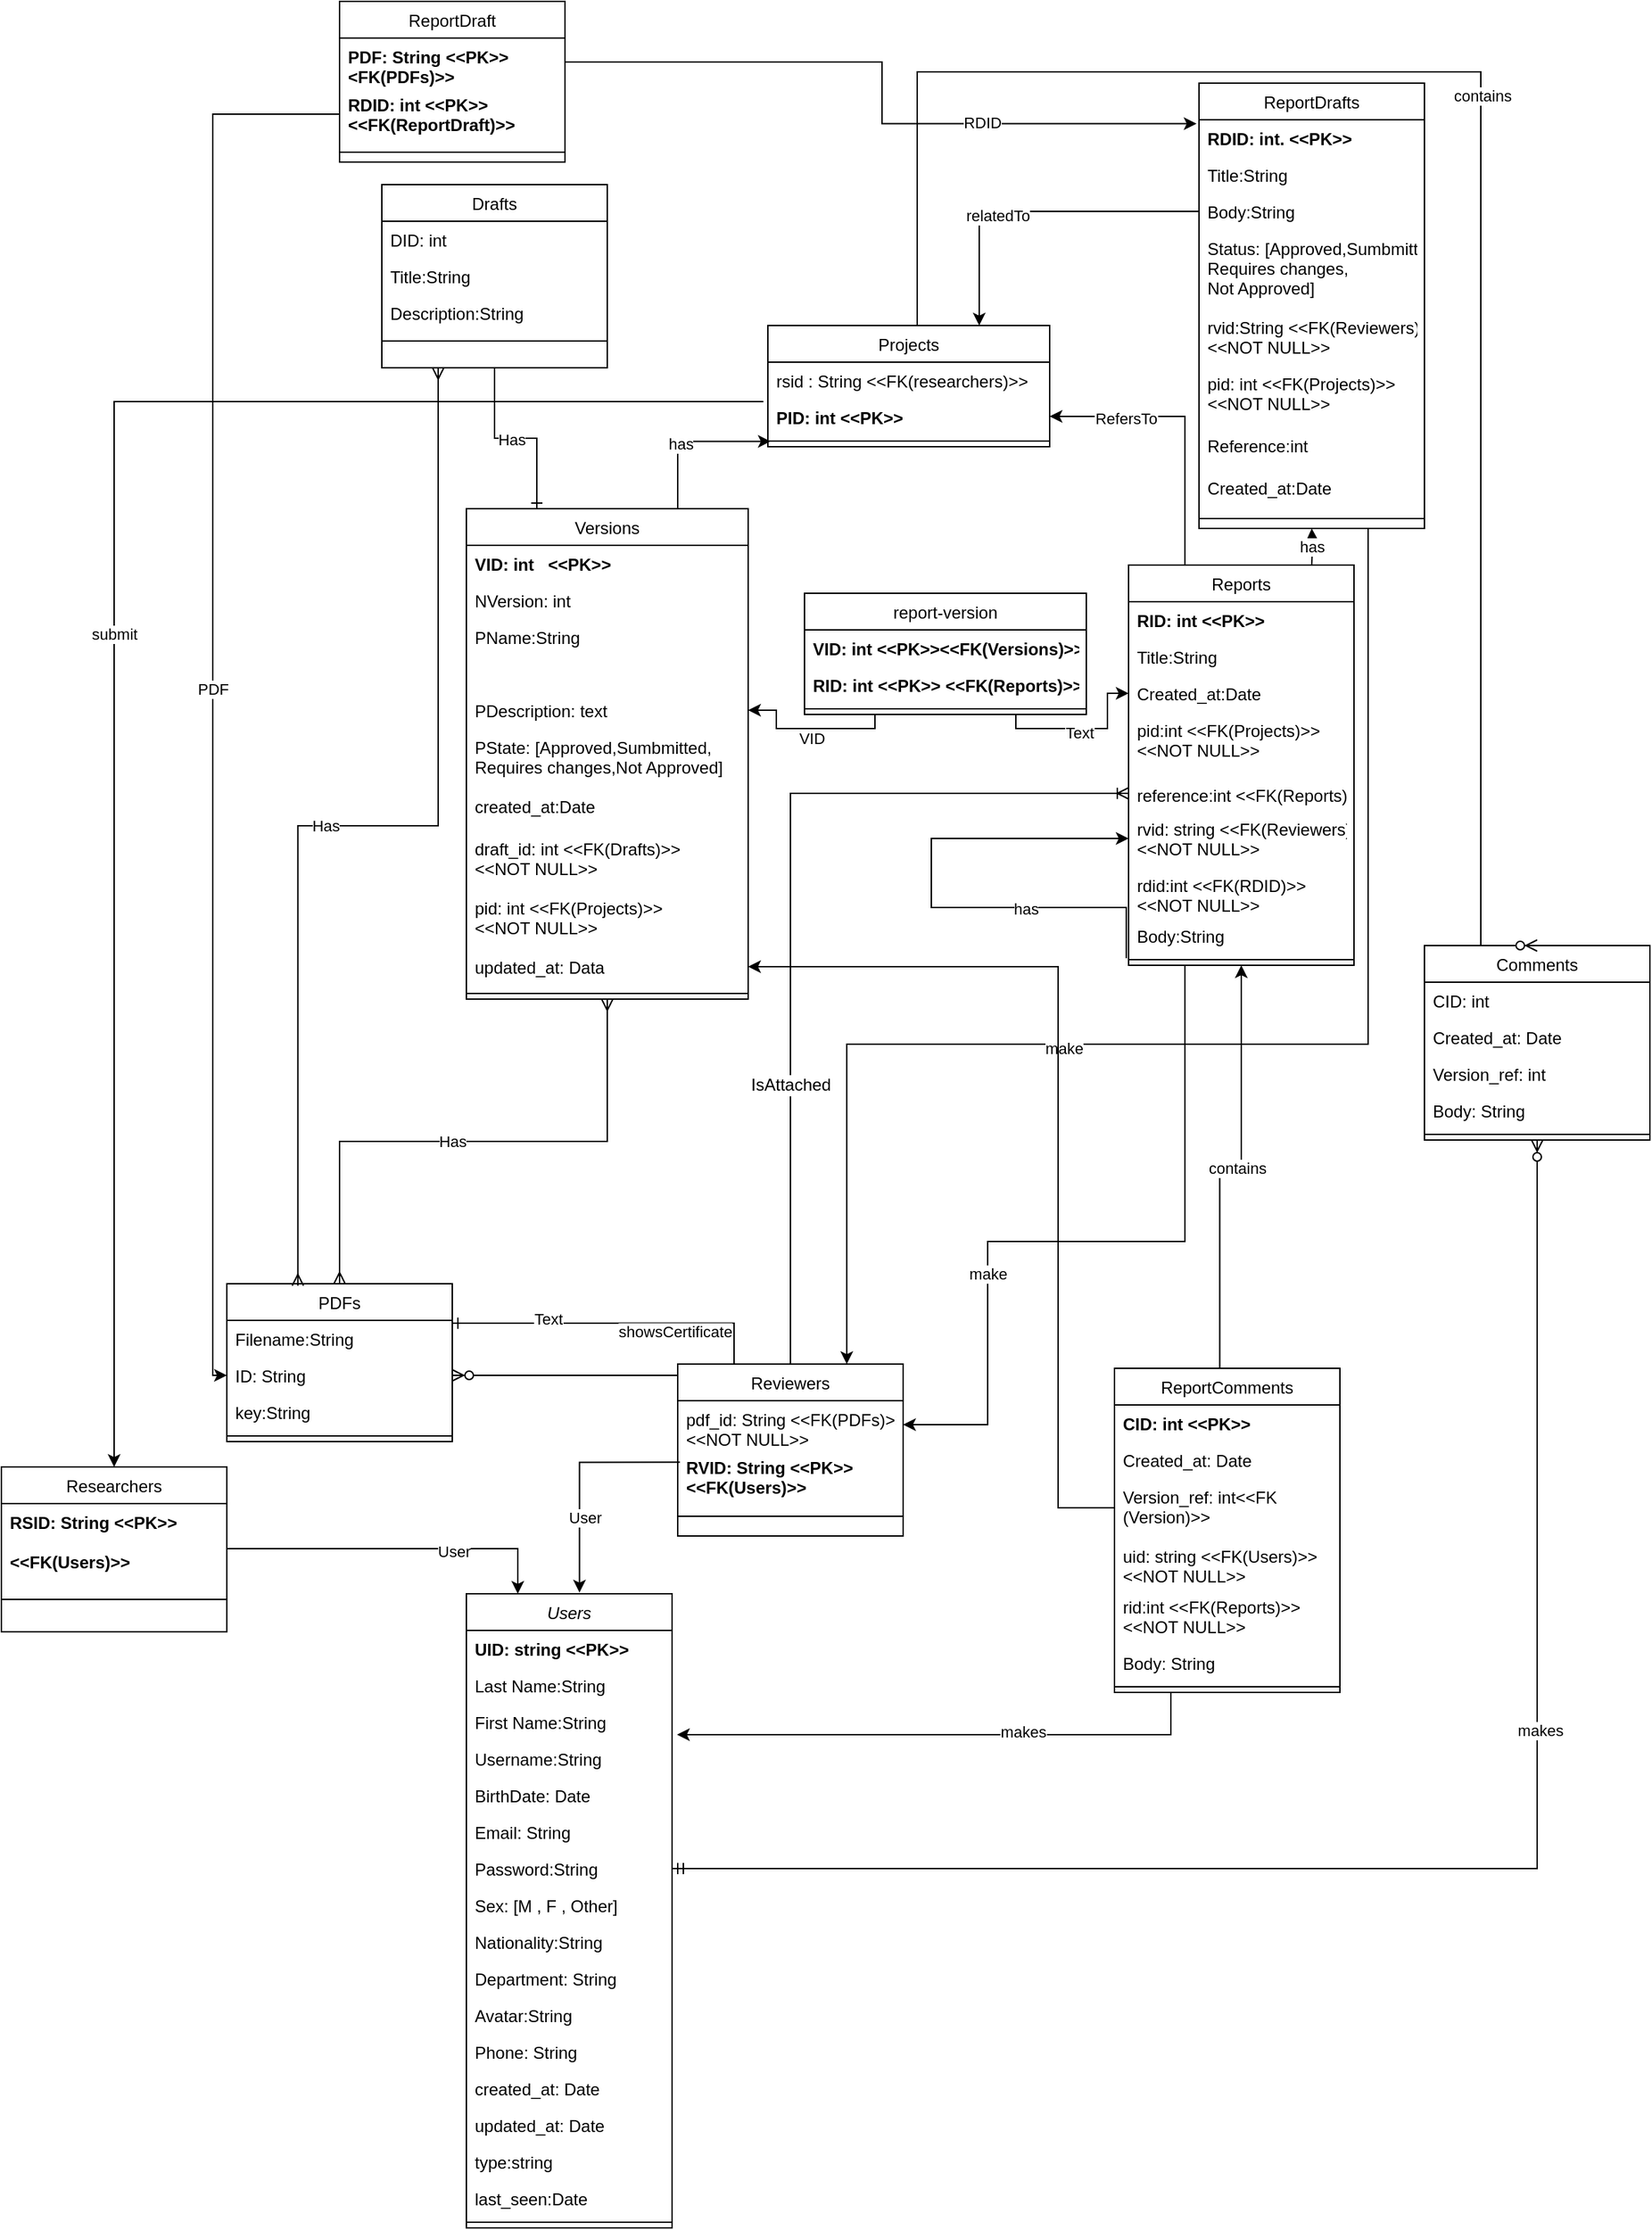 <mxfile version="21.6.6" type="device">
  <diagram id="C5RBs43oDa-KdzZeNtuy" name="Page-1">
    <mxGraphModel dx="1781" dy="1721" grid="1" gridSize="10" guides="1" tooltips="1" connect="1" arrows="1" fold="1" page="1" pageScale="1" pageWidth="827" pageHeight="1169" math="0" shadow="0">
      <root>
        <mxCell id="WIyWlLk6GJQsqaUBKTNV-0" />
        <mxCell id="WIyWlLk6GJQsqaUBKTNV-1" parent="WIyWlLk6GJQsqaUBKTNV-0" />
        <mxCell id="GNHPBiYZyeX198UrOpPf-7" style="edgeStyle=orthogonalEdgeStyle;rounded=0;orthogonalLoop=1;jettySize=auto;html=1;exitX=1;exitY=0.5;exitDx=0;exitDy=0;entryX=0.25;entryY=0;entryDx=0;entryDy=0;" parent="WIyWlLk6GJQsqaUBKTNV-1" source="koSxL7jx7f9n55GaluBz-9" target="lq1cmqwwzfKhn_KJYQur-7" edge="1">
          <mxGeometry relative="1" as="geometry">
            <mxPoint x="80" y="740" as="targetPoint" />
            <mxPoint x="-42.5" y="710" as="sourcePoint" />
          </mxGeometry>
        </mxCell>
        <mxCell id="koSxL7jx7f9n55GaluBz-25" value="User" style="edgeLabel;html=1;align=center;verticalAlign=middle;resizable=0;points=[];" parent="GNHPBiYZyeX198UrOpPf-7" vertex="1" connectable="0">
          <mxGeometry x="0.352" y="-2" relative="1" as="geometry">
            <mxPoint as="offset" />
          </mxGeometry>
        </mxCell>
        <mxCell id="zkfFHV4jXpPFQw0GAbJ--13" value="Versions" style="swimlane;fontStyle=0;align=center;verticalAlign=top;childLayout=stackLayout;horizontal=1;startSize=26;horizontalStack=0;resizeParent=1;resizeLast=0;collapsible=1;marginBottom=0;rounded=0;shadow=0;strokeWidth=1;" parent="WIyWlLk6GJQsqaUBKTNV-1" vertex="1">
          <mxGeometry y="70" width="200" height="348" as="geometry">
            <mxRectangle x="340" y="380" width="170" height="26" as="alternateBounds" />
          </mxGeometry>
        </mxCell>
        <mxCell id="zkfFHV4jXpPFQw0GAbJ--14" value="VID: int   &lt;&lt;PK&gt;&gt;&#xa;" style="text;align=left;verticalAlign=top;spacingLeft=4;spacingRight=4;overflow=hidden;rotatable=0;points=[[0,0.5],[1,0.5]];portConstraint=eastwest;fontStyle=1" parent="zkfFHV4jXpPFQw0GAbJ--13" vertex="1">
          <mxGeometry y="26" width="200" height="26" as="geometry" />
        </mxCell>
        <mxCell id="lq1cmqwwzfKhn_KJYQur-51" value="NVersion: int" style="text;align=left;verticalAlign=top;spacingLeft=4;spacingRight=4;overflow=hidden;rotatable=0;points=[[0,0.5],[1,0.5]];portConstraint=eastwest;" parent="zkfFHV4jXpPFQw0GAbJ--13" vertex="1">
          <mxGeometry y="52" width="200" height="26" as="geometry" />
        </mxCell>
        <mxCell id="lq1cmqwwzfKhn_KJYQur-46" value="PName:String" style="text;align=left;verticalAlign=top;spacingLeft=4;spacingRight=4;overflow=hidden;rotatable=0;points=[[0,0.5],[1,0.5]];portConstraint=eastwest;" parent="zkfFHV4jXpPFQw0GAbJ--13" vertex="1">
          <mxGeometry y="78" width="200" height="26" as="geometry" />
        </mxCell>
        <mxCell id="koSxL7jx7f9n55GaluBz-2" style="text;align=left;verticalAlign=top;spacingLeft=4;spacingRight=4;overflow=hidden;rotatable=0;points=[[0,0.5],[1,0.5]];portConstraint=eastwest;" parent="zkfFHV4jXpPFQw0GAbJ--13" vertex="1">
          <mxGeometry y="104" width="200" height="26" as="geometry" />
        </mxCell>
        <mxCell id="lq1cmqwwzfKhn_KJYQur-47" value="PDescription: text" style="text;align=left;verticalAlign=top;spacingLeft=4;spacingRight=4;overflow=hidden;rotatable=0;points=[[0,0.5],[1,0.5]];portConstraint=eastwest;" parent="zkfFHV4jXpPFQw0GAbJ--13" vertex="1">
          <mxGeometry y="130" width="200" height="26" as="geometry" />
        </mxCell>
        <mxCell id="lq1cmqwwzfKhn_KJYQur-48" value="PState: [Approved,Sumbmitted,&#xa;Requires changes,Not Approved]" style="text;align=left;verticalAlign=top;spacingLeft=4;spacingRight=4;overflow=hidden;rotatable=0;points=[[0,0.5],[1,0.5]];portConstraint=eastwest;" parent="zkfFHV4jXpPFQw0GAbJ--13" vertex="1">
          <mxGeometry y="156" width="200" height="40" as="geometry" />
        </mxCell>
        <mxCell id="GNHPBiYZyeX198UrOpPf-3" value="created_at:Date" style="text;align=left;verticalAlign=middle;spacingLeft=4;spacingRight=4;overflow=hidden;rotatable=0;points=[[0,0.5],[1,0.5]];portConstraint=eastwest;" parent="zkfFHV4jXpPFQw0GAbJ--13" vertex="1">
          <mxGeometry y="196" width="200" height="30" as="geometry" />
        </mxCell>
        <mxCell id="koSxL7jx7f9n55GaluBz-0" value="draft_id: int &lt;&lt;FK(Drafts)&gt;&gt;&#xa;&lt;&lt;NOT NULL&gt;&gt;" style="text;align=left;verticalAlign=middle;spacingLeft=4;spacingRight=4;overflow=hidden;rotatable=0;points=[[0,0.5],[1,0.5]];portConstraint=eastwest;" parent="zkfFHV4jXpPFQw0GAbJ--13" vertex="1">
          <mxGeometry y="226" width="200" height="44" as="geometry" />
        </mxCell>
        <mxCell id="koSxL7jx7f9n55GaluBz-1" value="pid: int &lt;&lt;FK(Projects)&gt;&gt;&#xa;&lt;&lt;NOT NULL&gt;&gt;" style="text;align=left;verticalAlign=middle;spacingLeft=4;spacingRight=4;overflow=hidden;rotatable=0;points=[[0,0.5],[1,0.5]];portConstraint=eastwest;" parent="zkfFHV4jXpPFQw0GAbJ--13" vertex="1">
          <mxGeometry y="270" width="200" height="40" as="geometry" />
        </mxCell>
        <mxCell id="GNHPBiYZyeX198UrOpPf-4" value="updated_at: Data" style="text;align=left;verticalAlign=middle;spacingLeft=4;spacingRight=4;overflow=hidden;rotatable=0;points=[[0,0.5],[1,0.5]];portConstraint=eastwest;" parent="zkfFHV4jXpPFQw0GAbJ--13" vertex="1">
          <mxGeometry y="310" width="200" height="30" as="geometry" />
        </mxCell>
        <mxCell id="zkfFHV4jXpPFQw0GAbJ--15" value="" style="line;html=1;strokeWidth=1;align=left;verticalAlign=middle;spacingTop=-1;spacingLeft=3;spacingRight=3;rotatable=0;labelPosition=right;points=[];portConstraint=eastwest;" parent="zkfFHV4jXpPFQw0GAbJ--13" vertex="1">
          <mxGeometry y="340" width="200" height="8" as="geometry" />
        </mxCell>
        <mxCell id="lq1cmqwwzfKhn_KJYQur-49" style="edgeStyle=orthogonalEdgeStyle;rounded=0;orthogonalLoop=1;jettySize=auto;html=1;exitX=1;exitY=0.5;exitDx=0;exitDy=0;" parent="zkfFHV4jXpPFQw0GAbJ--13" source="lq1cmqwwzfKhn_KJYQur-47" target="lq1cmqwwzfKhn_KJYQur-47" edge="1">
          <mxGeometry relative="1" as="geometry" />
        </mxCell>
        <mxCell id="lq1cmqwwzfKhn_KJYQur-50" style="edgeStyle=orthogonalEdgeStyle;rounded=0;orthogonalLoop=1;jettySize=auto;html=1;exitX=1;exitY=0.5;exitDx=0;exitDy=0;" parent="zkfFHV4jXpPFQw0GAbJ--13" source="lq1cmqwwzfKhn_KJYQur-47" target="lq1cmqwwzfKhn_KJYQur-47" edge="1">
          <mxGeometry relative="1" as="geometry" />
        </mxCell>
        <mxCell id="lq1cmqwwzfKhn_KJYQur-43" value="PDFs" style="swimlane;fontStyle=0;align=center;verticalAlign=top;childLayout=stackLayout;horizontal=1;startSize=26;horizontalStack=0;resizeParent=1;resizeLast=0;collapsible=1;marginBottom=0;rounded=0;shadow=0;strokeWidth=1;" parent="WIyWlLk6GJQsqaUBKTNV-1" vertex="1">
          <mxGeometry x="-170" y="620" width="160" height="112" as="geometry">
            <mxRectangle x="340" y="380" width="170" height="26" as="alternateBounds" />
          </mxGeometry>
        </mxCell>
        <mxCell id="GNHPBiYZyeX198UrOpPf-59" value="Filename:String" style="text;align=left;verticalAlign=top;spacingLeft=4;spacingRight=4;overflow=hidden;rotatable=0;points=[[0,0.5],[1,0.5]];portConstraint=eastwest;" parent="lq1cmqwwzfKhn_KJYQur-43" vertex="1">
          <mxGeometry y="26" width="160" height="26" as="geometry" />
        </mxCell>
        <mxCell id="lq1cmqwwzfKhn_KJYQur-44" value="ID: String" style="text;align=left;verticalAlign=top;spacingLeft=4;spacingRight=4;overflow=hidden;rotatable=0;points=[[0,0.5],[1,0.5]];portConstraint=eastwest;" parent="lq1cmqwwzfKhn_KJYQur-43" vertex="1">
          <mxGeometry y="52" width="160" height="26" as="geometry" />
        </mxCell>
        <mxCell id="XqjmY5lZrPrehgrlhh_0-0" value="key:String" style="text;align=left;verticalAlign=top;spacingLeft=4;spacingRight=4;overflow=hidden;rotatable=0;points=[[0,0.5],[1,0.5]];portConstraint=eastwest;" parent="lq1cmqwwzfKhn_KJYQur-43" vertex="1">
          <mxGeometry y="78" width="160" height="26" as="geometry" />
        </mxCell>
        <mxCell id="lq1cmqwwzfKhn_KJYQur-45" value="" style="line;html=1;strokeWidth=1;align=left;verticalAlign=middle;spacingTop=-1;spacingLeft=3;spacingRight=3;rotatable=0;labelPosition=right;points=[];portConstraint=eastwest;" parent="lq1cmqwwzfKhn_KJYQur-43" vertex="1">
          <mxGeometry y="104" width="160" height="8" as="geometry" />
        </mxCell>
        <mxCell id="lq1cmqwwzfKhn_KJYQur-52" value="Reports" style="swimlane;fontStyle=0;align=center;verticalAlign=top;childLayout=stackLayout;horizontal=1;startSize=26;horizontalStack=0;resizeParent=1;resizeLast=0;collapsible=1;marginBottom=0;rounded=0;shadow=0;strokeWidth=1;" parent="WIyWlLk6GJQsqaUBKTNV-1" vertex="1">
          <mxGeometry x="470" y="110" width="160" height="284" as="geometry">
            <mxRectangle x="340" y="380" width="170" height="26" as="alternateBounds" />
          </mxGeometry>
        </mxCell>
        <mxCell id="lq1cmqwwzfKhn_KJYQur-53" value="RID: int &lt;&lt;PK&gt;&gt;" style="text;align=left;verticalAlign=top;spacingLeft=4;spacingRight=4;overflow=hidden;rotatable=0;points=[[0,0.5],[1,0.5]];portConstraint=eastwest;fontStyle=1" parent="lq1cmqwwzfKhn_KJYQur-52" vertex="1">
          <mxGeometry y="26" width="160" height="26" as="geometry" />
        </mxCell>
        <mxCell id="lq1cmqwwzfKhn_KJYQur-76" value="Title:String&#xa;" style="text;align=left;verticalAlign=top;spacingLeft=4;spacingRight=4;overflow=hidden;rotatable=0;points=[[0,0.5],[1,0.5]];portConstraint=eastwest;" parent="lq1cmqwwzfKhn_KJYQur-52" vertex="1">
          <mxGeometry y="52" width="160" height="26" as="geometry" />
        </mxCell>
        <mxCell id="GNHPBiYZyeX198UrOpPf-60" value="Created_at:Date" style="text;align=left;verticalAlign=top;spacingLeft=4;spacingRight=4;overflow=hidden;rotatable=0;points=[[0,0.5],[1,0.5]];portConstraint=eastwest;" parent="lq1cmqwwzfKhn_KJYQur-52" vertex="1">
          <mxGeometry y="78" width="160" height="26" as="geometry" />
        </mxCell>
        <mxCell id="koSxL7jx7f9n55GaluBz-52" value="pid:int &lt;&lt;FK(Projects)&gt;&gt;&#xa;&lt;&lt;NOT NULL&gt;&gt;" style="text;align=left;verticalAlign=top;spacingLeft=4;spacingRight=4;overflow=hidden;rotatable=0;points=[[0,0.5],[1,0.5]];portConstraint=eastwest;" parent="lq1cmqwwzfKhn_KJYQur-52" vertex="1">
          <mxGeometry y="104" width="160" height="46" as="geometry" />
        </mxCell>
        <mxCell id="koSxL7jx7f9n55GaluBz-55" value="reference:int &lt;&lt;FK(Reports)&gt;&gt;" style="text;align=left;verticalAlign=top;spacingLeft=4;spacingRight=4;overflow=hidden;rotatable=0;points=[[0,0.5],[1,0.5]];portConstraint=eastwest;" parent="lq1cmqwwzfKhn_KJYQur-52" vertex="1">
          <mxGeometry y="150" width="160" height="24" as="geometry" />
        </mxCell>
        <mxCell id="koSxL7jx7f9n55GaluBz-53" value="rvid: string &lt;&lt;FK(Reviewers)&gt;&gt;&#xa;&lt;&lt;NOT NULL&gt;&gt;" style="text;align=left;verticalAlign=top;spacingLeft=4;spacingRight=4;overflow=hidden;rotatable=0;points=[[0,0.5],[1,0.5]];portConstraint=eastwest;" parent="lq1cmqwwzfKhn_KJYQur-52" vertex="1">
          <mxGeometry y="174" width="160" height="40" as="geometry" />
        </mxCell>
        <mxCell id="koSxL7jx7f9n55GaluBz-64" value="rdid:int &lt;&lt;FK(RDID)&gt;&gt;&#xa;&lt;&lt;NOT NULL&gt;&gt;" style="text;align=left;verticalAlign=top;spacingLeft=4;spacingRight=4;overflow=hidden;rotatable=0;points=[[0,0.5],[1,0.5]];portConstraint=eastwest;" parent="lq1cmqwwzfKhn_KJYQur-52" vertex="1">
          <mxGeometry y="214" width="160" height="36" as="geometry" />
        </mxCell>
        <mxCell id="lq1cmqwwzfKhn_KJYQur-77" value="Body:String" style="text;align=left;verticalAlign=top;spacingLeft=4;spacingRight=4;overflow=hidden;rotatable=0;points=[[0,0.5],[1,0.5]];portConstraint=eastwest;" parent="lq1cmqwwzfKhn_KJYQur-52" vertex="1">
          <mxGeometry y="250" width="160" height="26" as="geometry" />
        </mxCell>
        <mxCell id="lq1cmqwwzfKhn_KJYQur-54" value="" style="line;html=1;strokeWidth=1;align=left;verticalAlign=middle;spacingTop=-1;spacingLeft=3;spacingRight=3;rotatable=0;labelPosition=right;points=[];portConstraint=eastwest;" parent="lq1cmqwwzfKhn_KJYQur-52" vertex="1">
          <mxGeometry y="276" width="160" height="8" as="geometry" />
        </mxCell>
        <mxCell id="koSxL7jx7f9n55GaluBz-58" value="" style="endArrow=classic;html=1;rounded=0;edgeStyle=orthogonalEdgeStyle;entryX=0;entryY=0.5;entryDx=0;entryDy=0;exitX=-0.01;exitY=1.113;exitDx=0;exitDy=0;exitPerimeter=0;" parent="lq1cmqwwzfKhn_KJYQur-52" source="lq1cmqwwzfKhn_KJYQur-77" target="koSxL7jx7f9n55GaluBz-53" edge="1">
          <mxGeometry width="50" height="50" relative="1" as="geometry">
            <mxPoint x="-10" y="330" as="sourcePoint" />
            <mxPoint x="-70" y="220" as="targetPoint" />
            <Array as="points">
              <mxPoint x="-140" y="243" />
              <mxPoint x="-140" y="194" />
            </Array>
          </mxGeometry>
        </mxCell>
        <mxCell id="koSxL7jx7f9n55GaluBz-59" value="has" style="edgeLabel;html=1;align=center;verticalAlign=middle;resizable=0;points=[];" parent="koSxL7jx7f9n55GaluBz-58" vertex="1" connectable="0">
          <mxGeometry x="-0.406" y="1" relative="1" as="geometry">
            <mxPoint as="offset" />
          </mxGeometry>
        </mxCell>
        <mxCell id="lq1cmqwwzfKhn_KJYQur-65" value="" style="fontSize=12;html=1;endArrow=none;rounded=0;exitX=0.5;exitY=0;exitDx=0;exitDy=0;entryX=-0.016;entryY=0.077;entryDx=0;entryDy=0;edgeStyle=orthogonalEdgeStyle;entryPerimeter=0;endFill=0;startArrow=classic;startFill=1;" parent="WIyWlLk6GJQsqaUBKTNV-1" source="koSxL7jx7f9n55GaluBz-8" target="KPdkZmbJMNGxoo4ZxVbR-24" edge="1">
          <mxGeometry width="100" height="100" relative="1" as="geometry">
            <mxPoint x="-339" y="549.968" as="sourcePoint" />
            <mxPoint x="-0.04" y="-15" as="targetPoint" />
          </mxGeometry>
        </mxCell>
        <mxCell id="lq1cmqwwzfKhn_KJYQur-66" value="submit" style="edgeLabel;html=1;align=center;verticalAlign=middle;resizable=0;points=[];" parent="lq1cmqwwzfKhn_KJYQur-65" vertex="1" connectable="0">
          <mxGeometry x="-0.029" relative="1" as="geometry">
            <mxPoint as="offset" />
          </mxGeometry>
        </mxCell>
        <mxCell id="lq1cmqwwzfKhn_KJYQur-69" value="" style="fontSize=12;html=1;endArrow=ERmany;startArrow=ERmany;rounded=0;exitX=0.5;exitY=0;exitDx=0;exitDy=0;edgeStyle=orthogonalEdgeStyle;entryX=0.5;entryY=1;entryDx=0;entryDy=0;" parent="WIyWlLk6GJQsqaUBKTNV-1" source="lq1cmqwwzfKhn_KJYQur-43" target="zkfFHV4jXpPFQw0GAbJ--13" edge="1">
          <mxGeometry width="100" height="100" relative="1" as="geometry">
            <mxPoint x="20" y="410" as="sourcePoint" />
            <mxPoint x="-30" y="360" as="targetPoint" />
          </mxGeometry>
        </mxCell>
        <mxCell id="lq1cmqwwzfKhn_KJYQur-70" value="Has" style="edgeLabel;html=1;align=center;verticalAlign=middle;resizable=0;points=[];" parent="lq1cmqwwzfKhn_KJYQur-69" vertex="1" connectable="0">
          <mxGeometry x="-0.079" relative="1" as="geometry">
            <mxPoint as="offset" />
          </mxGeometry>
        </mxCell>
        <mxCell id="lq1cmqwwzfKhn_KJYQur-7" value="Users" style="swimlane;fontStyle=2;align=center;verticalAlign=top;childLayout=stackLayout;horizontal=1;startSize=26;horizontalStack=0;resizeParent=1;resizeLast=0;collapsible=1;marginBottom=0;rounded=0;shadow=0;strokeWidth=1;" parent="WIyWlLk6GJQsqaUBKTNV-1" vertex="1">
          <mxGeometry y="840" width="146" height="450" as="geometry">
            <mxRectangle x="280" y="120" width="160" height="26" as="alternateBounds" />
          </mxGeometry>
        </mxCell>
        <mxCell id="koSxL7jx7f9n55GaluBz-3" value="UID: string &lt;&lt;PK&gt;&gt;" style="text;align=left;verticalAlign=top;spacingLeft=4;spacingRight=4;overflow=hidden;rotatable=0;points=[[0,0.5],[1,0.5]];portConstraint=eastwest;rounded=0;shadow=0;html=0;fontStyle=1" parent="lq1cmqwwzfKhn_KJYQur-7" vertex="1">
          <mxGeometry y="26" width="146" height="26" as="geometry" />
        </mxCell>
        <mxCell id="lq1cmqwwzfKhn_KJYQur-18" value="Last Name:String&#xa;" style="text;align=left;verticalAlign=top;spacingLeft=4;spacingRight=4;overflow=hidden;rotatable=0;points=[[0,0.5],[1,0.5]];portConstraint=eastwest;rounded=0;shadow=0;html=0;" parent="lq1cmqwwzfKhn_KJYQur-7" vertex="1">
          <mxGeometry y="52" width="146" height="26" as="geometry" />
        </mxCell>
        <mxCell id="XqjmY5lZrPrehgrlhh_0-7" value="First Name:String" style="text;align=left;verticalAlign=top;spacingLeft=4;spacingRight=4;overflow=hidden;rotatable=0;points=[[0,0.5],[1,0.5]];portConstraint=eastwest;rounded=0;shadow=0;html=0;" parent="lq1cmqwwzfKhn_KJYQur-7" vertex="1">
          <mxGeometry y="78" width="146" height="26" as="geometry" />
        </mxCell>
        <mxCell id="XqjmY5lZrPrehgrlhh_0-8" value="Username:String" style="text;align=left;verticalAlign=top;spacingLeft=4;spacingRight=4;overflow=hidden;rotatable=0;points=[[0,0.5],[1,0.5]];portConstraint=eastwest;rounded=0;shadow=0;html=0;" parent="lq1cmqwwzfKhn_KJYQur-7" vertex="1">
          <mxGeometry y="104" width="146" height="26" as="geometry" />
        </mxCell>
        <mxCell id="lq1cmqwwzfKhn_KJYQur-17" value="BirthDate: Date" style="text;align=left;verticalAlign=top;spacingLeft=4;spacingRight=4;overflow=hidden;rotatable=0;points=[[0,0.5],[1,0.5]];portConstraint=eastwest;rounded=0;shadow=0;html=0;" parent="lq1cmqwwzfKhn_KJYQur-7" vertex="1">
          <mxGeometry y="130" width="146" height="26" as="geometry" />
        </mxCell>
        <mxCell id="lq1cmqwwzfKhn_KJYQur-25" value="Email: String" style="text;align=left;verticalAlign=top;spacingLeft=4;spacingRight=4;overflow=hidden;rotatable=0;points=[[0,0.5],[1,0.5]];portConstraint=eastwest;rounded=0;shadow=0;html=0;" parent="lq1cmqwwzfKhn_KJYQur-7" vertex="1">
          <mxGeometry y="156" width="146" height="26" as="geometry" />
        </mxCell>
        <mxCell id="lq1cmqwwzfKhn_KJYQur-24" value="Password:String" style="text;align=left;verticalAlign=top;spacingLeft=4;spacingRight=4;overflow=hidden;rotatable=0;points=[[0,0.5],[1,0.5]];portConstraint=eastwest;rounded=0;shadow=0;html=0;" parent="lq1cmqwwzfKhn_KJYQur-7" vertex="1">
          <mxGeometry y="182" width="146" height="26" as="geometry" />
        </mxCell>
        <mxCell id="lq1cmqwwzfKhn_KJYQur-23" value="Sex: [M , F , Other]" style="text;align=left;verticalAlign=top;spacingLeft=4;spacingRight=4;overflow=hidden;rotatable=0;points=[[0,0.5],[1,0.5]];portConstraint=eastwest;rounded=0;shadow=0;html=0;" parent="lq1cmqwwzfKhn_KJYQur-7" vertex="1">
          <mxGeometry y="208" width="146" height="26" as="geometry" />
        </mxCell>
        <mxCell id="lq1cmqwwzfKhn_KJYQur-22" value="Nationality:String" style="text;align=left;verticalAlign=top;spacingLeft=4;spacingRight=4;overflow=hidden;rotatable=0;points=[[0,0.5],[1,0.5]];portConstraint=eastwest;rounded=0;shadow=0;html=0;" parent="lq1cmqwwzfKhn_KJYQur-7" vertex="1">
          <mxGeometry y="234" width="146" height="26" as="geometry" />
        </mxCell>
        <mxCell id="YdfEmkate--qVVGQjoZa-21" value="Department: String" style="text;align=left;verticalAlign=top;spacingLeft=4;spacingRight=4;overflow=hidden;rotatable=0;points=[[0,0.5],[1,0.5]];portConstraint=eastwest;rounded=0;shadow=0;html=0;" parent="lq1cmqwwzfKhn_KJYQur-7" vertex="1">
          <mxGeometry y="260" width="146" height="26" as="geometry" />
        </mxCell>
        <mxCell id="lq1cmqwwzfKhn_KJYQur-21" value="Avatar:String" style="text;align=left;verticalAlign=top;spacingLeft=4;spacingRight=4;overflow=hidden;rotatable=0;points=[[0,0.5],[1,0.5]];portConstraint=eastwest;rounded=0;shadow=0;html=0;" parent="lq1cmqwwzfKhn_KJYQur-7" vertex="1">
          <mxGeometry y="286" width="146" height="26" as="geometry" />
        </mxCell>
        <mxCell id="KPdkZmbJMNGxoo4ZxVbR-0" value="Phone: String " style="text;align=left;verticalAlign=top;spacingLeft=4;spacingRight=4;overflow=hidden;rotatable=0;points=[[0,0.5],[1,0.5]];portConstraint=eastwest;rounded=0;shadow=0;html=0;" parent="lq1cmqwwzfKhn_KJYQur-7" vertex="1">
          <mxGeometry y="312" width="146" height="26" as="geometry" />
        </mxCell>
        <mxCell id="XqjmY5lZrPrehgrlhh_0-10" value="created_at: Date" style="text;align=left;verticalAlign=top;spacingLeft=4;spacingRight=4;overflow=hidden;rotatable=0;points=[[0,0.5],[1,0.5]];portConstraint=eastwest;rounded=0;shadow=0;html=0;" parent="lq1cmqwwzfKhn_KJYQur-7" vertex="1">
          <mxGeometry y="338" width="146" height="26" as="geometry" />
        </mxCell>
        <mxCell id="XqjmY5lZrPrehgrlhh_0-11" value="updated_at: Date" style="text;align=left;verticalAlign=top;spacingLeft=4;spacingRight=4;overflow=hidden;rotatable=0;points=[[0,0.5],[1,0.5]];portConstraint=eastwest;rounded=0;shadow=0;html=0;" parent="lq1cmqwwzfKhn_KJYQur-7" vertex="1">
          <mxGeometry y="364" width="146" height="26" as="geometry" />
        </mxCell>
        <mxCell id="koSxL7jx7f9n55GaluBz-4" value="type:string&#xa;" style="text;align=left;verticalAlign=top;spacingLeft=4;spacingRight=4;overflow=hidden;rotatable=0;points=[[0,0.5],[1,0.5]];portConstraint=eastwest;rounded=0;shadow=0;html=0;" parent="lq1cmqwwzfKhn_KJYQur-7" vertex="1">
          <mxGeometry y="390" width="146" height="26" as="geometry" />
        </mxCell>
        <mxCell id="XqjmY5lZrPrehgrlhh_0-12" value="last_seen:Date" style="text;align=left;verticalAlign=top;spacingLeft=4;spacingRight=4;overflow=hidden;rotatable=0;points=[[0,0.5],[1,0.5]];portConstraint=eastwest;rounded=0;shadow=0;html=0;" parent="lq1cmqwwzfKhn_KJYQur-7" vertex="1">
          <mxGeometry y="416" width="146" height="26" as="geometry" />
        </mxCell>
        <mxCell id="lq1cmqwwzfKhn_KJYQur-11" value="" style="line;html=1;strokeWidth=1;align=left;verticalAlign=middle;spacingTop=-1;spacingLeft=3;spacingRight=3;rotatable=0;labelPosition=right;points=[];portConstraint=eastwest;" parent="lq1cmqwwzfKhn_KJYQur-7" vertex="1">
          <mxGeometry y="442" width="146" height="8" as="geometry" />
        </mxCell>
        <mxCell id="YdfEmkate--qVVGQjoZa-13" value="" style="edgeStyle=orthogonalEdgeStyle;fontSize=12;html=1;endArrow=none;endFill=0;rounded=0;exitX=0.5;exitY=1;exitDx=0;exitDy=0;entryX=0.467;entryY=0.003;entryDx=0;entryDy=0;entryPerimeter=0;startArrow=classic;startFill=1;" parent="WIyWlLk6GJQsqaUBKTNV-1" source="lq1cmqwwzfKhn_KJYQur-52" target="GNHPBiYZyeX198UrOpPf-41" edge="1">
          <mxGeometry width="100" height="100" relative="1" as="geometry">
            <mxPoint x="445" y="260" as="sourcePoint" />
            <mxPoint x="445" y="340" as="targetPoint" />
          </mxGeometry>
        </mxCell>
        <mxCell id="YdfEmkate--qVVGQjoZa-14" value="contains" style="edgeLabel;html=1;align=center;verticalAlign=middle;resizable=0;points=[];" parent="YdfEmkate--qVVGQjoZa-13" vertex="1" connectable="0">
          <mxGeometry x="-0.033" y="1" relative="1" as="geometry">
            <mxPoint as="offset" />
          </mxGeometry>
        </mxCell>
        <mxCell id="YdfEmkate--qVVGQjoZa-29" value="IsAttached" style="edgeStyle=orthogonalEdgeStyle;fontSize=12;html=1;endArrow=ERoneToMany;startArrow=ERzeroToMany;rounded=0;exitX=1;exitY=0.5;exitDx=0;exitDy=0;entryX=0;entryY=0.5;entryDx=0;entryDy=0;" parent="WIyWlLk6GJQsqaUBKTNV-1" source="lq1cmqwwzfKhn_KJYQur-44" target="koSxL7jx7f9n55GaluBz-55" edge="1">
          <mxGeometry width="100" height="100" relative="1" as="geometry">
            <mxPoint x="170" y="484" as="sourcePoint" />
            <mxPoint x="360" y="280" as="targetPoint" />
            <mxPoint as="offset" />
          </mxGeometry>
        </mxCell>
        <mxCell id="XqjmY5lZrPrehgrlhh_0-5" style="rounded=0;orthogonalLoop=1;jettySize=auto;html=1;exitX=0.01;exitY=0.22;exitDx=0;exitDy=0;exitPerimeter=0;edgeStyle=orthogonalEdgeStyle;entryX=0.55;entryY=-0.002;entryDx=0;entryDy=0;entryPerimeter=0;" parent="WIyWlLk6GJQsqaUBKTNV-1" source="koSxL7jx7f9n55GaluBz-14" target="lq1cmqwwzfKhn_KJYQur-7" edge="1">
          <mxGeometry relative="1" as="geometry">
            <mxPoint x="80" y="740" as="targetPoint" />
            <mxPoint x="147.5" y="592" as="sourcePoint" />
          </mxGeometry>
        </mxCell>
        <mxCell id="koSxL7jx7f9n55GaluBz-26" value="User" style="edgeLabel;html=1;align=center;verticalAlign=middle;resizable=0;points=[];" parent="XqjmY5lZrPrehgrlhh_0-5" vertex="1" connectable="0">
          <mxGeometry x="0.346" y="3" relative="1" as="geometry">
            <mxPoint as="offset" />
          </mxGeometry>
        </mxCell>
        <mxCell id="KPdkZmbJMNGxoo4ZxVbR-23" value="Projects" style="swimlane;fontStyle=0;align=center;verticalAlign=top;childLayout=stackLayout;horizontal=1;startSize=26;horizontalStack=0;resizeParent=1;resizeLast=0;collapsible=1;marginBottom=0;rounded=0;shadow=0;strokeWidth=1;" parent="WIyWlLk6GJQsqaUBKTNV-1" vertex="1">
          <mxGeometry x="214" y="-60" width="200" height="86" as="geometry">
            <mxRectangle x="550" y="140" width="160" height="26" as="alternateBounds" />
          </mxGeometry>
        </mxCell>
        <mxCell id="koSxL7jx7f9n55GaluBz-66" value="rsid : String &lt;&lt;FK(researchers)&gt;&gt;" style="text;align=left;verticalAlign=top;spacingLeft=4;spacingRight=4;overflow=hidden;rotatable=0;points=[[0,0.5],[1,0.5]];portConstraint=eastwest;" parent="KPdkZmbJMNGxoo4ZxVbR-23" vertex="1">
          <mxGeometry y="26" width="200" height="26" as="geometry" />
        </mxCell>
        <mxCell id="KPdkZmbJMNGxoo4ZxVbR-24" value="PID: int &lt;&lt;PK&gt;&gt;" style="text;align=left;verticalAlign=top;spacingLeft=4;spacingRight=4;overflow=hidden;rotatable=0;points=[[0,0.5],[1,0.5]];portConstraint=eastwest;fontStyle=1" parent="KPdkZmbJMNGxoo4ZxVbR-23" vertex="1">
          <mxGeometry y="52" width="200" height="26" as="geometry" />
        </mxCell>
        <mxCell id="KPdkZmbJMNGxoo4ZxVbR-25" value="" style="line;html=1;strokeWidth=1;align=left;verticalAlign=middle;spacingTop=-1;spacingLeft=3;spacingRight=3;rotatable=0;labelPosition=right;points=[];portConstraint=eastwest;" parent="KPdkZmbJMNGxoo4ZxVbR-23" vertex="1">
          <mxGeometry y="78" width="200" height="8" as="geometry" />
        </mxCell>
        <mxCell id="GNHPBiYZyeX198UrOpPf-8" value="ReportDrafts" style="swimlane;fontStyle=0;align=center;verticalAlign=top;childLayout=stackLayout;horizontal=1;startSize=26;horizontalStack=0;resizeParent=1;resizeLast=0;collapsible=1;marginBottom=0;rounded=0;shadow=0;strokeWidth=1;" parent="WIyWlLk6GJQsqaUBKTNV-1" vertex="1">
          <mxGeometry x="520" y="-232" width="160" height="316" as="geometry">
            <mxRectangle x="340" y="380" width="170" height="26" as="alternateBounds" />
          </mxGeometry>
        </mxCell>
        <mxCell id="GNHPBiYZyeX198UrOpPf-9" value="RDID: int. &lt;&lt;PK&gt;&gt;" style="text;align=left;verticalAlign=top;spacingLeft=4;spacingRight=4;overflow=hidden;rotatable=0;points=[[0,0.5],[1,0.5]];portConstraint=eastwest;fontStyle=1" parent="GNHPBiYZyeX198UrOpPf-8" vertex="1">
          <mxGeometry y="26" width="160" height="26" as="geometry" />
        </mxCell>
        <mxCell id="GNHPBiYZyeX198UrOpPf-10" value="Title:String&#xa;" style="text;align=left;verticalAlign=top;spacingLeft=4;spacingRight=4;overflow=hidden;rotatable=0;points=[[0,0.5],[1,0.5]];portConstraint=eastwest;" parent="GNHPBiYZyeX198UrOpPf-8" vertex="1">
          <mxGeometry y="52" width="160" height="26" as="geometry" />
        </mxCell>
        <mxCell id="GNHPBiYZyeX198UrOpPf-11" value="Body:String" style="text;align=left;verticalAlign=top;spacingLeft=4;spacingRight=4;overflow=hidden;rotatable=0;points=[[0,0.5],[1,0.5]];portConstraint=eastwest;" parent="GNHPBiYZyeX198UrOpPf-8" vertex="1">
          <mxGeometry y="78" width="160" height="26" as="geometry" />
        </mxCell>
        <mxCell id="GNHPBiYZyeX198UrOpPf-13" value="Status: [Approved,Sumbmitted,&#xa;Requires changes,&#xa;Not Approved]" style="text;align=left;verticalAlign=top;spacingLeft=4;spacingRight=4;overflow=hidden;rotatable=0;points=[[0,0.5],[1,0.5]];portConstraint=eastwest;" parent="GNHPBiYZyeX198UrOpPf-8" vertex="1">
          <mxGeometry y="104" width="160" height="56" as="geometry" />
        </mxCell>
        <mxCell id="koSxL7jx7f9n55GaluBz-19" value="rvid:String &lt;&lt;FK(Reviewers)&gt;&gt;&#xa;&lt;&lt;NOT NULL&gt;&gt;" style="text;align=left;verticalAlign=top;spacingLeft=4;spacingRight=4;overflow=hidden;rotatable=0;points=[[0,0.5],[1,0.5]];portConstraint=eastwest;" parent="GNHPBiYZyeX198UrOpPf-8" vertex="1">
          <mxGeometry y="160" width="160" height="40" as="geometry" />
        </mxCell>
        <mxCell id="koSxL7jx7f9n55GaluBz-20" value="pid: int &lt;&lt;FK(Projects)&gt;&gt;&#xa;&lt;&lt;NOT NULL&gt;&gt;" style="text;align=left;verticalAlign=top;spacingLeft=4;spacingRight=4;overflow=hidden;rotatable=0;points=[[0,0.5],[1,0.5]];portConstraint=eastwest;" parent="GNHPBiYZyeX198UrOpPf-8" vertex="1">
          <mxGeometry y="200" width="160" height="44" as="geometry" />
        </mxCell>
        <mxCell id="GNHPBiYZyeX198UrOpPf-61" value="Reference:int" style="text;align=left;verticalAlign=top;spacingLeft=4;spacingRight=4;overflow=hidden;rotatable=0;points=[[0,0.5],[1,0.5]];portConstraint=eastwest;" parent="GNHPBiYZyeX198UrOpPf-8" vertex="1">
          <mxGeometry y="244" width="160" height="30" as="geometry" />
        </mxCell>
        <mxCell id="GNHPBiYZyeX198UrOpPf-15" value="Created_at:Date" style="text;align=left;verticalAlign=top;spacingLeft=4;spacingRight=4;overflow=hidden;rotatable=0;points=[[0,0.5],[1,0.5]];portConstraint=eastwest;" parent="GNHPBiYZyeX198UrOpPf-8" vertex="1">
          <mxGeometry y="274" width="160" height="28" as="geometry" />
        </mxCell>
        <mxCell id="GNHPBiYZyeX198UrOpPf-12" value="" style="line;html=1;strokeWidth=1;align=left;verticalAlign=middle;spacingTop=-1;spacingLeft=3;spacingRight=3;rotatable=0;labelPosition=right;points=[];portConstraint=eastwest;" parent="GNHPBiYZyeX198UrOpPf-8" vertex="1">
          <mxGeometry y="302" width="160" height="14" as="geometry" />
        </mxCell>
        <mxCell id="GNHPBiYZyeX198UrOpPf-21" value="" style="fontSize=12;html=1;endArrow=ERone;startArrow=none;rounded=0;exitX=0.25;exitY=0;exitDx=0;exitDy=0;edgeStyle=orthogonalEdgeStyle;entryX=1;entryY=0.25;entryDx=0;entryDy=0;startFill=0;endFill=0;" parent="WIyWlLk6GJQsqaUBKTNV-1" source="koSxL7jx7f9n55GaluBz-13" target="lq1cmqwwzfKhn_KJYQur-43" edge="1">
          <mxGeometry width="100" height="100" relative="1" as="geometry">
            <mxPoint x="242.5" y="550" as="sourcePoint" />
            <mxPoint x="110" y="516" as="targetPoint" />
          </mxGeometry>
        </mxCell>
        <mxCell id="GNHPBiYZyeX198UrOpPf-22" value="showsCertificate&lt;br&gt;" style="edgeLabel;html=1;align=center;verticalAlign=middle;resizable=0;points=[];" parent="GNHPBiYZyeX198UrOpPf-21" vertex="1" connectable="0">
          <mxGeometry x="-0.134" y="1" relative="1" as="geometry">
            <mxPoint x="28" y="5" as="offset" />
          </mxGeometry>
        </mxCell>
        <mxCell id="koSxL7jx7f9n55GaluBz-18" value="Text" style="edgeLabel;html=1;align=center;verticalAlign=middle;resizable=0;points=[];" parent="GNHPBiYZyeX198UrOpPf-21" vertex="1" connectable="0">
          <mxGeometry x="0.412" y="-3" relative="1" as="geometry">
            <mxPoint as="offset" />
          </mxGeometry>
        </mxCell>
        <mxCell id="GNHPBiYZyeX198UrOpPf-23" value="Drafts" style="swimlane;fontStyle=0;align=center;verticalAlign=top;childLayout=stackLayout;horizontal=1;startSize=26;horizontalStack=0;resizeParent=1;resizeLast=0;collapsible=1;marginBottom=0;rounded=0;shadow=0;strokeWidth=1;" parent="WIyWlLk6GJQsqaUBKTNV-1" vertex="1">
          <mxGeometry x="-60" y="-160" width="160" height="130" as="geometry">
            <mxRectangle x="340" y="380" width="170" height="26" as="alternateBounds" />
          </mxGeometry>
        </mxCell>
        <mxCell id="GNHPBiYZyeX198UrOpPf-24" value="DID: int" style="text;align=left;verticalAlign=top;spacingLeft=4;spacingRight=4;overflow=hidden;rotatable=0;points=[[0,0.5],[1,0.5]];portConstraint=eastwest;" parent="GNHPBiYZyeX198UrOpPf-23" vertex="1">
          <mxGeometry y="26" width="160" height="26" as="geometry" />
        </mxCell>
        <mxCell id="GNHPBiYZyeX198UrOpPf-25" value="Title:String&#xa;" style="text;align=left;verticalAlign=top;spacingLeft=4;spacingRight=4;overflow=hidden;rotatable=0;points=[[0,0.5],[1,0.5]];portConstraint=eastwest;" parent="GNHPBiYZyeX198UrOpPf-23" vertex="1">
          <mxGeometry y="52" width="160" height="26" as="geometry" />
        </mxCell>
        <mxCell id="GNHPBiYZyeX198UrOpPf-26" value="Description:String" style="text;align=left;verticalAlign=top;spacingLeft=4;spacingRight=4;overflow=hidden;rotatable=0;points=[[0,0.5],[1,0.5]];portConstraint=eastwest;" parent="GNHPBiYZyeX198UrOpPf-23" vertex="1">
          <mxGeometry y="78" width="160" height="26" as="geometry" />
        </mxCell>
        <mxCell id="GNHPBiYZyeX198UrOpPf-30" value="" style="line;html=1;strokeWidth=1;align=left;verticalAlign=middle;spacingTop=-1;spacingLeft=3;spacingRight=3;rotatable=0;labelPosition=right;points=[];portConstraint=eastwest;" parent="GNHPBiYZyeX198UrOpPf-23" vertex="1">
          <mxGeometry y="104" width="160" height="14" as="geometry" />
        </mxCell>
        <mxCell id="GNHPBiYZyeX198UrOpPf-31" value="" style="edgeStyle=orthogonalEdgeStyle;fontSize=12;html=1;endArrow=ERone;endFill=1;rounded=0;entryX=0.25;entryY=0;entryDx=0;entryDy=0;exitX=0.5;exitY=1;exitDx=0;exitDy=0;" parent="WIyWlLk6GJQsqaUBKTNV-1" source="GNHPBiYZyeX198UrOpPf-23" target="zkfFHV4jXpPFQw0GAbJ--13" edge="1">
          <mxGeometry width="100" height="100" relative="1" as="geometry">
            <mxPoint x="-110" y="150" as="sourcePoint" />
            <mxPoint x="-10" y="50" as="targetPoint" />
          </mxGeometry>
        </mxCell>
        <mxCell id="GNHPBiYZyeX198UrOpPf-32" value="Has" style="edgeLabel;html=1;align=center;verticalAlign=middle;resizable=0;points=[];" parent="GNHPBiYZyeX198UrOpPf-31" vertex="1" connectable="0">
          <mxGeometry x="-0.057" y="-1" relative="1" as="geometry">
            <mxPoint as="offset" />
          </mxGeometry>
        </mxCell>
        <mxCell id="GNHPBiYZyeX198UrOpPf-33" value="" style="fontSize=12;html=1;endArrow=ERmany;startArrow=ERmany;rounded=0;edgeStyle=orthogonalEdgeStyle;entryX=0.25;entryY=1;entryDx=0;entryDy=0;exitX=0.315;exitY=0.012;exitDx=0;exitDy=0;exitPerimeter=0;" parent="WIyWlLk6GJQsqaUBKTNV-1" source="lq1cmqwwzfKhn_KJYQur-43" target="GNHPBiYZyeX198UrOpPf-23" edge="1">
          <mxGeometry width="100" height="100" relative="1" as="geometry">
            <mxPoint x="-130" y="560" as="sourcePoint" />
            <mxPoint x="-10" y="-20" as="targetPoint" />
          </mxGeometry>
        </mxCell>
        <mxCell id="GNHPBiYZyeX198UrOpPf-34" value="Has" style="edgeLabel;html=1;align=center;verticalAlign=middle;resizable=0;points=[];" parent="GNHPBiYZyeX198UrOpPf-33" vertex="1" connectable="0">
          <mxGeometry x="-0.079" relative="1" as="geometry">
            <mxPoint as="offset" />
          </mxGeometry>
        </mxCell>
        <mxCell id="GNHPBiYZyeX198UrOpPf-41" value="ReportComments" style="swimlane;fontStyle=0;align=center;verticalAlign=top;childLayout=stackLayout;horizontal=1;startSize=26;horizontalStack=0;resizeParent=1;resizeLast=0;collapsible=1;marginBottom=0;rounded=0;shadow=0;strokeWidth=1;" parent="WIyWlLk6GJQsqaUBKTNV-1" vertex="1">
          <mxGeometry x="460" y="680" width="160" height="230" as="geometry">
            <mxRectangle x="340" y="380" width="170" height="26" as="alternateBounds" />
          </mxGeometry>
        </mxCell>
        <mxCell id="GNHPBiYZyeX198UrOpPf-42" value="CID: int &lt;&lt;PK&gt;&gt;" style="text;align=left;verticalAlign=top;spacingLeft=4;spacingRight=4;overflow=hidden;rotatable=0;points=[[0,0.5],[1,0.5]];portConstraint=eastwest;fontStyle=1" parent="GNHPBiYZyeX198UrOpPf-41" vertex="1">
          <mxGeometry y="26" width="160" height="26" as="geometry" />
        </mxCell>
        <mxCell id="GNHPBiYZyeX198UrOpPf-45" value="Created_at: Date" style="text;align=left;verticalAlign=top;spacingLeft=4;spacingRight=4;overflow=hidden;rotatable=0;points=[[0,0.5],[1,0.5]];portConstraint=eastwest;" parent="GNHPBiYZyeX198UrOpPf-41" vertex="1">
          <mxGeometry y="52" width="160" height="26" as="geometry" />
        </mxCell>
        <mxCell id="GNHPBiYZyeX198UrOpPf-63" value="Version_ref: int&lt;&lt;FK&#xa;(Version)&gt;&gt;" style="text;align=left;verticalAlign=top;spacingLeft=4;spacingRight=4;overflow=hidden;rotatable=0;points=[[0,0.5],[1,0.5]];portConstraint=eastwest;" parent="GNHPBiYZyeX198UrOpPf-41" vertex="1">
          <mxGeometry y="78" width="160" height="42" as="geometry" />
        </mxCell>
        <mxCell id="koSxL7jx7f9n55GaluBz-48" value="uid: string &lt;&lt;FK(Users)&gt;&gt;&#xa;&lt;&lt;NOT NULL&gt;&gt;" style="text;align=left;verticalAlign=top;spacingLeft=4;spacingRight=4;overflow=hidden;rotatable=0;points=[[0,0.5],[1,0.5]];portConstraint=eastwest;" parent="GNHPBiYZyeX198UrOpPf-41" vertex="1">
          <mxGeometry y="120" width="160" height="36" as="geometry" />
        </mxCell>
        <mxCell id="koSxL7jx7f9n55GaluBz-49" value="rid:int &lt;&lt;FK(Reports)&gt;&gt;&#xa;&lt;&lt;NOT NULL&gt;&gt;" style="text;align=left;verticalAlign=top;spacingLeft=4;spacingRight=4;overflow=hidden;rotatable=0;points=[[0,0.5],[1,0.5]];portConstraint=eastwest;" parent="GNHPBiYZyeX198UrOpPf-41" vertex="1">
          <mxGeometry y="156" width="160" height="40" as="geometry" />
        </mxCell>
        <mxCell id="GNHPBiYZyeX198UrOpPf-43" value="Body: String" style="text;align=left;verticalAlign=top;spacingLeft=4;spacingRight=4;overflow=hidden;rotatable=0;points=[[0,0.5],[1,0.5]];portConstraint=eastwest;" parent="GNHPBiYZyeX198UrOpPf-41" vertex="1">
          <mxGeometry y="196" width="160" height="26" as="geometry" />
        </mxCell>
        <mxCell id="GNHPBiYZyeX198UrOpPf-44" value="" style="line;html=1;strokeWidth=1;align=left;verticalAlign=middle;spacingTop=-1;spacingLeft=3;spacingRight=3;rotatable=0;labelPosition=right;points=[];portConstraint=eastwest;" parent="GNHPBiYZyeX198UrOpPf-41" vertex="1">
          <mxGeometry y="222" width="160" height="8" as="geometry" />
        </mxCell>
        <mxCell id="GNHPBiYZyeX198UrOpPf-47" value="Comments" style="swimlane;fontStyle=0;align=center;verticalAlign=top;childLayout=stackLayout;horizontal=1;startSize=26;horizontalStack=0;resizeParent=1;resizeLast=0;collapsible=1;marginBottom=0;rounded=0;shadow=0;strokeWidth=1;" parent="WIyWlLk6GJQsqaUBKTNV-1" vertex="1">
          <mxGeometry x="680" y="380" width="160" height="138" as="geometry">
            <mxRectangle x="340" y="380" width="170" height="26" as="alternateBounds" />
          </mxGeometry>
        </mxCell>
        <mxCell id="GNHPBiYZyeX198UrOpPf-48" value="CID: int" style="text;align=left;verticalAlign=top;spacingLeft=4;spacingRight=4;overflow=hidden;rotatable=0;points=[[0,0.5],[1,0.5]];portConstraint=eastwest;" parent="GNHPBiYZyeX198UrOpPf-47" vertex="1">
          <mxGeometry y="26" width="160" height="26" as="geometry" />
        </mxCell>
        <mxCell id="GNHPBiYZyeX198UrOpPf-49" value="Created_at: Date" style="text;align=left;verticalAlign=top;spacingLeft=4;spacingRight=4;overflow=hidden;rotatable=0;points=[[0,0.5],[1,0.5]];portConstraint=eastwest;" parent="GNHPBiYZyeX198UrOpPf-47" vertex="1">
          <mxGeometry y="52" width="160" height="26" as="geometry" />
        </mxCell>
        <mxCell id="GNHPBiYZyeX198UrOpPf-62" value="Version_ref: int" style="text;align=left;verticalAlign=top;spacingLeft=4;spacingRight=4;overflow=hidden;rotatable=0;points=[[0,0.5],[1,0.5]];portConstraint=eastwest;" parent="GNHPBiYZyeX198UrOpPf-47" vertex="1">
          <mxGeometry y="78" width="160" height="26" as="geometry" />
        </mxCell>
        <mxCell id="GNHPBiYZyeX198UrOpPf-50" value="Body: String" style="text;align=left;verticalAlign=top;spacingLeft=4;spacingRight=4;overflow=hidden;rotatable=0;points=[[0,0.5],[1,0.5]];portConstraint=eastwest;" parent="GNHPBiYZyeX198UrOpPf-47" vertex="1">
          <mxGeometry y="104" width="160" height="26" as="geometry" />
        </mxCell>
        <mxCell id="GNHPBiYZyeX198UrOpPf-51" value="" style="line;html=1;strokeWidth=1;align=left;verticalAlign=middle;spacingTop=-1;spacingLeft=3;spacingRight=3;rotatable=0;labelPosition=right;points=[];portConstraint=eastwest;" parent="GNHPBiYZyeX198UrOpPf-47" vertex="1">
          <mxGeometry y="130" width="160" height="8" as="geometry" />
        </mxCell>
        <mxCell id="GNHPBiYZyeX198UrOpPf-52" value="" style="fontSize=12;html=1;endArrow=ERzeroToMany;endFill=1;rounded=0;entryX=0.5;entryY=0;entryDx=0;entryDy=0;edgeStyle=orthogonalEdgeStyle;exitX=0.5;exitY=0;exitDx=0;exitDy=0;" parent="WIyWlLk6GJQsqaUBKTNV-1" source="KPdkZmbJMNGxoo4ZxVbR-23" target="GNHPBiYZyeX198UrOpPf-47" edge="1">
          <mxGeometry width="100" height="100" relative="1" as="geometry">
            <mxPoint x="320" y="-240" as="sourcePoint" />
            <mxPoint x="690" y="330" as="targetPoint" />
            <Array as="points">
              <mxPoint x="320" y="-240" />
              <mxPoint x="720" y="-240" />
              <mxPoint x="720" y="380" />
            </Array>
          </mxGeometry>
        </mxCell>
        <mxCell id="GNHPBiYZyeX198UrOpPf-53" value="contains" style="edgeLabel;html=1;align=center;verticalAlign=middle;resizable=0;points=[];" parent="GNHPBiYZyeX198UrOpPf-52" vertex="1" connectable="0">
          <mxGeometry x="-0.033" y="1" relative="1" as="geometry">
            <mxPoint as="offset" />
          </mxGeometry>
        </mxCell>
        <mxCell id="GNHPBiYZyeX198UrOpPf-54" value="" style="fontSize=12;html=1;endArrow=ERzeroToMany;startArrow=ERmandOne;rounded=0;exitX=1;exitY=0.5;exitDx=0;exitDy=0;entryX=0.5;entryY=1;entryDx=0;entryDy=0;edgeStyle=orthogonalEdgeStyle;" parent="WIyWlLk6GJQsqaUBKTNV-1" source="lq1cmqwwzfKhn_KJYQur-24" target="GNHPBiYZyeX198UrOpPf-47" edge="1">
          <mxGeometry width="100" height="100" relative="1" as="geometry">
            <mxPoint x="226" y="767" as="sourcePoint" />
            <mxPoint x="730" y="482" as="targetPoint" />
          </mxGeometry>
        </mxCell>
        <mxCell id="GNHPBiYZyeX198UrOpPf-55" value="makes" style="edgeLabel;html=1;align=center;verticalAlign=middle;resizable=0;points=[];" parent="GNHPBiYZyeX198UrOpPf-54" vertex="1" connectable="0">
          <mxGeometry x="0.259" y="-2" relative="1" as="geometry">
            <mxPoint as="offset" />
          </mxGeometry>
        </mxCell>
        <mxCell id="koSxL7jx7f9n55GaluBz-8" value="Researchers" style="swimlane;fontStyle=0;align=center;verticalAlign=top;childLayout=stackLayout;horizontal=1;startSize=26;horizontalStack=0;resizeParent=1;resizeLast=0;collapsible=1;marginBottom=0;rounded=0;shadow=0;strokeWidth=1;" parent="WIyWlLk6GJQsqaUBKTNV-1" vertex="1">
          <mxGeometry x="-330" y="750" width="160" height="117" as="geometry">
            <mxRectangle x="340" y="380" width="170" height="26" as="alternateBounds" />
          </mxGeometry>
        </mxCell>
        <mxCell id="koSxL7jx7f9n55GaluBz-9" value="RSID: String &lt;&lt;PK&gt;&gt;&#xa;&#xa;&lt;&lt;FK(Users)&gt;&gt;" style="text;align=left;verticalAlign=top;spacingLeft=4;spacingRight=4;overflow=hidden;rotatable=0;points=[[0,0.5],[1,0.5]];portConstraint=eastwest;fontStyle=1" parent="koSxL7jx7f9n55GaluBz-8" vertex="1">
          <mxGeometry y="26" width="160" height="64" as="geometry" />
        </mxCell>
        <mxCell id="koSxL7jx7f9n55GaluBz-12" value="" style="line;html=1;strokeWidth=1;align=left;verticalAlign=middle;spacingTop=-1;spacingLeft=3;spacingRight=3;rotatable=0;labelPosition=right;points=[];portConstraint=eastwest;" parent="koSxL7jx7f9n55GaluBz-8" vertex="1">
          <mxGeometry y="90" width="160" height="8" as="geometry" />
        </mxCell>
        <mxCell id="koSxL7jx7f9n55GaluBz-13" value="Reviewers" style="swimlane;fontStyle=0;align=center;verticalAlign=top;childLayout=stackLayout;horizontal=1;startSize=26;horizontalStack=0;resizeParent=1;resizeLast=0;collapsible=1;marginBottom=0;rounded=0;shadow=0;strokeWidth=1;" parent="WIyWlLk6GJQsqaUBKTNV-1" vertex="1">
          <mxGeometry x="150" y="677" width="160" height="122" as="geometry">
            <mxRectangle x="340" y="380" width="170" height="26" as="alternateBounds" />
          </mxGeometry>
        </mxCell>
        <mxCell id="koSxL7jx7f9n55GaluBz-16" value="pdf_id: String &lt;&lt;FK(PDFs)&gt;&gt;&#xa;&lt;&lt;NOT NULL&gt;&gt;" style="text;align=left;verticalAlign=top;spacingLeft=4;spacingRight=4;overflow=hidden;rotatable=0;points=[[0,0.5],[1,0.5]];portConstraint=eastwest;fontStyle=0" parent="koSxL7jx7f9n55GaluBz-13" vertex="1">
          <mxGeometry y="26" width="160" height="34" as="geometry" />
        </mxCell>
        <mxCell id="koSxL7jx7f9n55GaluBz-14" value="RVID: String &lt;&lt;PK&gt;&gt;&#xa;&lt;&lt;FK(Users)&gt;&gt;" style="text;align=left;verticalAlign=top;spacingLeft=4;spacingRight=4;overflow=hidden;rotatable=0;points=[[0,0.5],[1,0.5]];portConstraint=eastwest;fontStyle=1" parent="koSxL7jx7f9n55GaluBz-13" vertex="1">
          <mxGeometry y="60" width="160" height="44" as="geometry" />
        </mxCell>
        <mxCell id="koSxL7jx7f9n55GaluBz-15" value="" style="line;html=1;strokeWidth=1;align=left;verticalAlign=middle;spacingTop=-1;spacingLeft=3;spacingRight=3;rotatable=0;labelPosition=right;points=[];portConstraint=eastwest;" parent="koSxL7jx7f9n55GaluBz-13" vertex="1">
          <mxGeometry y="104" width="160" height="8" as="geometry" />
        </mxCell>
        <mxCell id="koSxL7jx7f9n55GaluBz-21" value="" style="endArrow=classic;html=1;rounded=0;exitX=0.75;exitY=1;exitDx=0;exitDy=0;edgeStyle=orthogonalEdgeStyle;entryX=0.75;entryY=0;entryDx=0;entryDy=0;" parent="WIyWlLk6GJQsqaUBKTNV-1" source="GNHPBiYZyeX198UrOpPf-8" target="koSxL7jx7f9n55GaluBz-13" edge="1">
          <mxGeometry width="50" height="50" relative="1" as="geometry">
            <mxPoint x="360" y="-80" as="sourcePoint" />
            <mxPoint x="360" y="560" as="targetPoint" />
            <Array as="points">
              <mxPoint x="640" y="450" />
              <mxPoint x="270" y="450" />
            </Array>
          </mxGeometry>
        </mxCell>
        <mxCell id="koSxL7jx7f9n55GaluBz-22" value="make" style="edgeLabel;html=1;align=center;verticalAlign=middle;resizable=0;points=[];" parent="koSxL7jx7f9n55GaluBz-21" vertex="1" connectable="0">
          <mxGeometry x="0.209" y="4" relative="1" as="geometry">
            <mxPoint y="-1" as="offset" />
          </mxGeometry>
        </mxCell>
        <mxCell id="koSxL7jx7f9n55GaluBz-23" value="" style="endArrow=classic;html=1;rounded=0;exitX=0;exitY=0.5;exitDx=0;exitDy=0;edgeStyle=orthogonalEdgeStyle;entryX=0.75;entryY=0;entryDx=0;entryDy=0;" parent="WIyWlLk6GJQsqaUBKTNV-1" source="GNHPBiYZyeX198UrOpPf-11" target="KPdkZmbJMNGxoo4ZxVbR-23" edge="1">
          <mxGeometry width="50" height="50" relative="1" as="geometry">
            <mxPoint x="580" y="78" as="sourcePoint" />
            <mxPoint x="330" y="642" as="targetPoint" />
          </mxGeometry>
        </mxCell>
        <mxCell id="koSxL7jx7f9n55GaluBz-24" value="relatedTo" style="edgeLabel;html=1;align=center;verticalAlign=middle;resizable=0;points=[];" parent="koSxL7jx7f9n55GaluBz-23" vertex="1" connectable="0">
          <mxGeometry x="0.209" y="4" relative="1" as="geometry">
            <mxPoint y="-1" as="offset" />
          </mxGeometry>
        </mxCell>
        <mxCell id="koSxL7jx7f9n55GaluBz-29" value="report-version" style="swimlane;fontStyle=0;align=center;verticalAlign=top;childLayout=stackLayout;horizontal=1;startSize=26;horizontalStack=0;resizeParent=1;resizeLast=0;collapsible=1;marginBottom=0;rounded=0;shadow=0;strokeWidth=1;" parent="WIyWlLk6GJQsqaUBKTNV-1" vertex="1">
          <mxGeometry x="240" y="130" width="200" height="86" as="geometry">
            <mxRectangle x="550" y="140" width="160" height="26" as="alternateBounds" />
          </mxGeometry>
        </mxCell>
        <mxCell id="koSxL7jx7f9n55GaluBz-33" value="VID: int &lt;&lt;PK&gt;&gt;&lt;&lt;FK(Versions)&gt;&gt;" style="text;align=left;verticalAlign=top;spacingLeft=4;spacingRight=4;overflow=hidden;rotatable=0;points=[[0,0.5],[1,0.5]];portConstraint=eastwest;fontStyle=1" parent="koSxL7jx7f9n55GaluBz-29" vertex="1">
          <mxGeometry y="26" width="200" height="26" as="geometry" />
        </mxCell>
        <mxCell id="koSxL7jx7f9n55GaluBz-30" value="RID: int &lt;&lt;PK&gt;&gt; &lt;&lt;FK(Reports)&gt;&gt;" style="text;align=left;verticalAlign=top;spacingLeft=4;spacingRight=4;overflow=hidden;rotatable=0;points=[[0,0.5],[1,0.5]];portConstraint=eastwest;fontStyle=1" parent="koSxL7jx7f9n55GaluBz-29" vertex="1">
          <mxGeometry y="52" width="200" height="26" as="geometry" />
        </mxCell>
        <mxCell id="koSxL7jx7f9n55GaluBz-31" value="" style="line;html=1;strokeWidth=1;align=left;verticalAlign=middle;spacingTop=-1;spacingLeft=3;spacingRight=3;rotatable=0;labelPosition=right;points=[];portConstraint=eastwest;" parent="koSxL7jx7f9n55GaluBz-29" vertex="1">
          <mxGeometry y="78" width="200" height="8" as="geometry" />
        </mxCell>
        <mxCell id="koSxL7jx7f9n55GaluBz-34" value="" style="endArrow=classic;html=1;rounded=0;exitX=0.75;exitY=1;exitDx=0;exitDy=0;entryX=0;entryY=0.5;entryDx=0;entryDy=0;edgeStyle=orthogonalEdgeStyle;" parent="WIyWlLk6GJQsqaUBKTNV-1" source="koSxL7jx7f9n55GaluBz-29" target="GNHPBiYZyeX198UrOpPf-60" edge="1">
          <mxGeometry width="50" height="50" relative="1" as="geometry">
            <mxPoint x="450" y="180" as="sourcePoint" />
            <mxPoint x="470" y="150" as="targetPoint" />
          </mxGeometry>
        </mxCell>
        <mxCell id="koSxL7jx7f9n55GaluBz-45" value="Text" style="edgeLabel;html=1;align=center;verticalAlign=middle;resizable=0;points=[];" parent="koSxL7jx7f9n55GaluBz-34" vertex="1" connectable="0">
          <mxGeometry x="-0.037" y="-3" relative="1" as="geometry">
            <mxPoint x="-1" as="offset" />
          </mxGeometry>
        </mxCell>
        <mxCell id="koSxL7jx7f9n55GaluBz-35" value="" style="endArrow=classic;html=1;rounded=0;exitX=0.25;exitY=1;exitDx=0;exitDy=0;entryX=1;entryY=0.5;entryDx=0;entryDy=0;edgeStyle=orthogonalEdgeStyle;" parent="WIyWlLk6GJQsqaUBKTNV-1" source="koSxL7jx7f9n55GaluBz-29" target="lq1cmqwwzfKhn_KJYQur-47" edge="1">
          <mxGeometry width="50" height="50" relative="1" as="geometry">
            <mxPoint x="260" y="290" as="sourcePoint" />
            <mxPoint x="310" y="240" as="targetPoint" />
          </mxGeometry>
        </mxCell>
        <mxCell id="koSxL7jx7f9n55GaluBz-44" value="VID" style="edgeLabel;html=1;align=center;verticalAlign=middle;resizable=0;points=[];" parent="koSxL7jx7f9n55GaluBz-35" vertex="1" connectable="0">
          <mxGeometry x="-0.019" y="7" relative="1" as="geometry">
            <mxPoint as="offset" />
          </mxGeometry>
        </mxCell>
        <mxCell id="koSxL7jx7f9n55GaluBz-36" value="ReportDraft" style="swimlane;fontStyle=0;align=center;verticalAlign=top;childLayout=stackLayout;horizontal=1;startSize=26;horizontalStack=0;resizeParent=1;resizeLast=0;collapsible=1;marginBottom=0;rounded=0;shadow=0;strokeWidth=1;" parent="WIyWlLk6GJQsqaUBKTNV-1" vertex="1">
          <mxGeometry x="-90" y="-290" width="160" height="114" as="geometry">
            <mxRectangle x="340" y="380" width="170" height="26" as="alternateBounds" />
          </mxGeometry>
        </mxCell>
        <mxCell id="koSxL7jx7f9n55GaluBz-37" value="PDF: String &lt;&lt;PK&gt;&gt;&#xa;&lt;FK(PDFs)&gt;&gt;" style="text;align=left;verticalAlign=top;spacingLeft=4;spacingRight=4;overflow=hidden;rotatable=0;points=[[0,0.5],[1,0.5]];portConstraint=eastwest;fontStyle=1" parent="koSxL7jx7f9n55GaluBz-36" vertex="1">
          <mxGeometry y="26" width="160" height="34" as="geometry" />
        </mxCell>
        <mxCell id="koSxL7jx7f9n55GaluBz-38" value="RDID: int &lt;&lt;PK&gt;&gt;&#xa;&lt;&lt;FK(ReportDraft)&gt;&gt;" style="text;align=left;verticalAlign=top;spacingLeft=4;spacingRight=4;overflow=hidden;rotatable=0;points=[[0,0.5],[1,0.5]];portConstraint=eastwest;fontStyle=1" parent="koSxL7jx7f9n55GaluBz-36" vertex="1">
          <mxGeometry y="60" width="160" height="40" as="geometry" />
        </mxCell>
        <mxCell id="koSxL7jx7f9n55GaluBz-40" value="" style="line;html=1;strokeWidth=1;align=left;verticalAlign=middle;spacingTop=-1;spacingLeft=3;spacingRight=3;rotatable=0;labelPosition=right;points=[];portConstraint=eastwest;" parent="koSxL7jx7f9n55GaluBz-36" vertex="1">
          <mxGeometry y="100" width="160" height="14" as="geometry" />
        </mxCell>
        <mxCell id="koSxL7jx7f9n55GaluBz-41" value="" style="endArrow=classic;html=1;rounded=0;exitX=1;exitY=0.5;exitDx=0;exitDy=0;entryX=-0.011;entryY=0.106;entryDx=0;entryDy=0;entryPerimeter=0;edgeStyle=orthogonalEdgeStyle;" parent="WIyWlLk6GJQsqaUBKTNV-1" source="koSxL7jx7f9n55GaluBz-37" target="GNHPBiYZyeX198UrOpPf-9" edge="1">
          <mxGeometry width="50" height="50" relative="1" as="geometry">
            <mxPoint x="-80" y="80" as="sourcePoint" />
            <mxPoint x="-30" y="30" as="targetPoint" />
          </mxGeometry>
        </mxCell>
        <mxCell id="koSxL7jx7f9n55GaluBz-43" value="RDID" style="edgeLabel;html=1;align=center;verticalAlign=middle;resizable=0;points=[];" parent="koSxL7jx7f9n55GaluBz-41" vertex="1" connectable="0">
          <mxGeometry x="0.382" y="1" relative="1" as="geometry">
            <mxPoint as="offset" />
          </mxGeometry>
        </mxCell>
        <mxCell id="koSxL7jx7f9n55GaluBz-42" value="PDF" style="endArrow=classic;html=1;rounded=0;entryX=0;entryY=0.5;entryDx=0;entryDy=0;edgeStyle=orthogonalEdgeStyle;exitX=0;exitY=0.5;exitDx=0;exitDy=0;" parent="WIyWlLk6GJQsqaUBKTNV-1" source="koSxL7jx7f9n55GaluBz-38" target="lq1cmqwwzfKhn_KJYQur-44" edge="1">
          <mxGeometry width="50" height="50" relative="1" as="geometry">
            <mxPoint x="-80" y="-140" as="sourcePoint" />
            <mxPoint x="-40" y="510" as="targetPoint" />
          </mxGeometry>
        </mxCell>
        <mxCell id="koSxL7jx7f9n55GaluBz-46" value="" style="endArrow=classic;html=1;rounded=0;exitX=0.75;exitY=0;exitDx=0;exitDy=0;entryX=0.01;entryY=1.163;entryDx=0;entryDy=0;entryPerimeter=0;edgeStyle=orthogonalEdgeStyle;" parent="WIyWlLk6GJQsqaUBKTNV-1" source="zkfFHV4jXpPFQw0GAbJ--13" target="KPdkZmbJMNGxoo4ZxVbR-24" edge="1">
          <mxGeometry width="50" height="50" relative="1" as="geometry">
            <mxPoint x="260" y="110" as="sourcePoint" />
            <mxPoint x="310" y="60" as="targetPoint" />
          </mxGeometry>
        </mxCell>
        <mxCell id="koSxL7jx7f9n55GaluBz-47" value="has" style="edgeLabel;html=1;align=center;verticalAlign=middle;resizable=0;points=[];" parent="koSxL7jx7f9n55GaluBz-46" vertex="1" connectable="0">
          <mxGeometry x="-0.19" y="-2" relative="1" as="geometry">
            <mxPoint as="offset" />
          </mxGeometry>
        </mxCell>
        <mxCell id="koSxL7jx7f9n55GaluBz-50" value="" style="endArrow=classic;html=1;rounded=0;entryX=1.024;entryY=-0.154;entryDx=0;entryDy=0;entryPerimeter=0;exitX=0.25;exitY=1;exitDx=0;exitDy=0;edgeStyle=orthogonalEdgeStyle;" parent="WIyWlLk6GJQsqaUBKTNV-1" source="GNHPBiYZyeX198UrOpPf-41" target="XqjmY5lZrPrehgrlhh_0-8" edge="1">
          <mxGeometry width="50" height="50" relative="1" as="geometry">
            <mxPoint x="340" y="780" as="sourcePoint" />
            <mxPoint x="390" y="730" as="targetPoint" />
          </mxGeometry>
        </mxCell>
        <mxCell id="koSxL7jx7f9n55GaluBz-51" value="makes&lt;br&gt;" style="edgeLabel;html=1;align=center;verticalAlign=middle;resizable=0;points=[];" parent="koSxL7jx7f9n55GaluBz-50" vertex="1" connectable="0">
          <mxGeometry x="-0.29" y="-2" relative="1" as="geometry">
            <mxPoint as="offset" />
          </mxGeometry>
        </mxCell>
        <mxCell id="koSxL7jx7f9n55GaluBz-60" value="" style="endArrow=classic;html=1;rounded=0;exitX=0.25;exitY=0;exitDx=0;exitDy=0;entryX=1;entryY=0.75;entryDx=0;entryDy=0;edgeStyle=orthogonalEdgeStyle;" parent="WIyWlLk6GJQsqaUBKTNV-1" source="lq1cmqwwzfKhn_KJYQur-52" target="KPdkZmbJMNGxoo4ZxVbR-23" edge="1">
          <mxGeometry width="50" height="50" relative="1" as="geometry">
            <mxPoint x="460" y="70" as="sourcePoint" />
            <mxPoint x="510" y="20" as="targetPoint" />
          </mxGeometry>
        </mxCell>
        <mxCell id="koSxL7jx7f9n55GaluBz-61" value="RefersTo" style="edgeLabel;html=1;align=center;verticalAlign=middle;resizable=0;points=[];" parent="koSxL7jx7f9n55GaluBz-60" vertex="1" connectable="0">
          <mxGeometry x="0.47" y="1" relative="1" as="geometry">
            <mxPoint as="offset" />
          </mxGeometry>
        </mxCell>
        <mxCell id="koSxL7jx7f9n55GaluBz-62" value="" style="endArrow=classic;html=1;rounded=0;exitX=0.25;exitY=1;exitDx=0;exitDy=0;entryX=1;entryY=0.5;entryDx=0;entryDy=0;edgeStyle=orthogonalEdgeStyle;" parent="WIyWlLk6GJQsqaUBKTNV-1" source="lq1cmqwwzfKhn_KJYQur-52" target="koSxL7jx7f9n55GaluBz-16" edge="1">
          <mxGeometry width="50" height="50" relative="1" as="geometry">
            <mxPoint x="552.07" y="406" as="sourcePoint" />
            <mxPoint x="350" y="738" as="targetPoint" />
            <Array as="points">
              <mxPoint x="510" y="590" />
              <mxPoint x="370" y="590" />
              <mxPoint x="370" y="720" />
            </Array>
          </mxGeometry>
        </mxCell>
        <mxCell id="koSxL7jx7f9n55GaluBz-63" value="make" style="edgeLabel;html=1;align=center;verticalAlign=middle;resizable=0;points=[];" parent="koSxL7jx7f9n55GaluBz-62" vertex="1" connectable="0">
          <mxGeometry x="0.363" relative="1" as="geometry">
            <mxPoint as="offset" />
          </mxGeometry>
        </mxCell>
        <mxCell id="koSxL7jx7f9n55GaluBz-68" value="" style="endArrow=classic;html=1;rounded=0;exitX=0;exitY=0.5;exitDx=0;exitDy=0;edgeStyle=orthogonalEdgeStyle;entryX=1;entryY=0.5;entryDx=0;entryDy=0;" parent="WIyWlLk6GJQsqaUBKTNV-1" source="GNHPBiYZyeX198UrOpPf-63" target="GNHPBiYZyeX198UrOpPf-4" edge="1">
          <mxGeometry width="50" height="50" relative="1" as="geometry">
            <mxPoint x="380" y="740" as="sourcePoint" />
            <mxPoint x="260" y="370" as="targetPoint" />
            <Array as="points">
              <mxPoint x="420" y="779" />
              <mxPoint x="420" y="395" />
            </Array>
          </mxGeometry>
        </mxCell>
        <mxCell id="C4Z4v8dDOS3Psb4lsboq-0" value="has" style="endArrow=classic;html=1;rounded=0;entryX=0.5;entryY=1;entryDx=0;entryDy=0;edgeStyle=orthogonalEdgeStyle;" edge="1" parent="WIyWlLk6GJQsqaUBKTNV-1" target="GNHPBiYZyeX198UrOpPf-8">
          <mxGeometry width="50" height="50" relative="1" as="geometry">
            <mxPoint x="600" y="110" as="sourcePoint" />
            <mxPoint x="510" y="150" as="targetPoint" />
          </mxGeometry>
        </mxCell>
      </root>
    </mxGraphModel>
  </diagram>
</mxfile>

